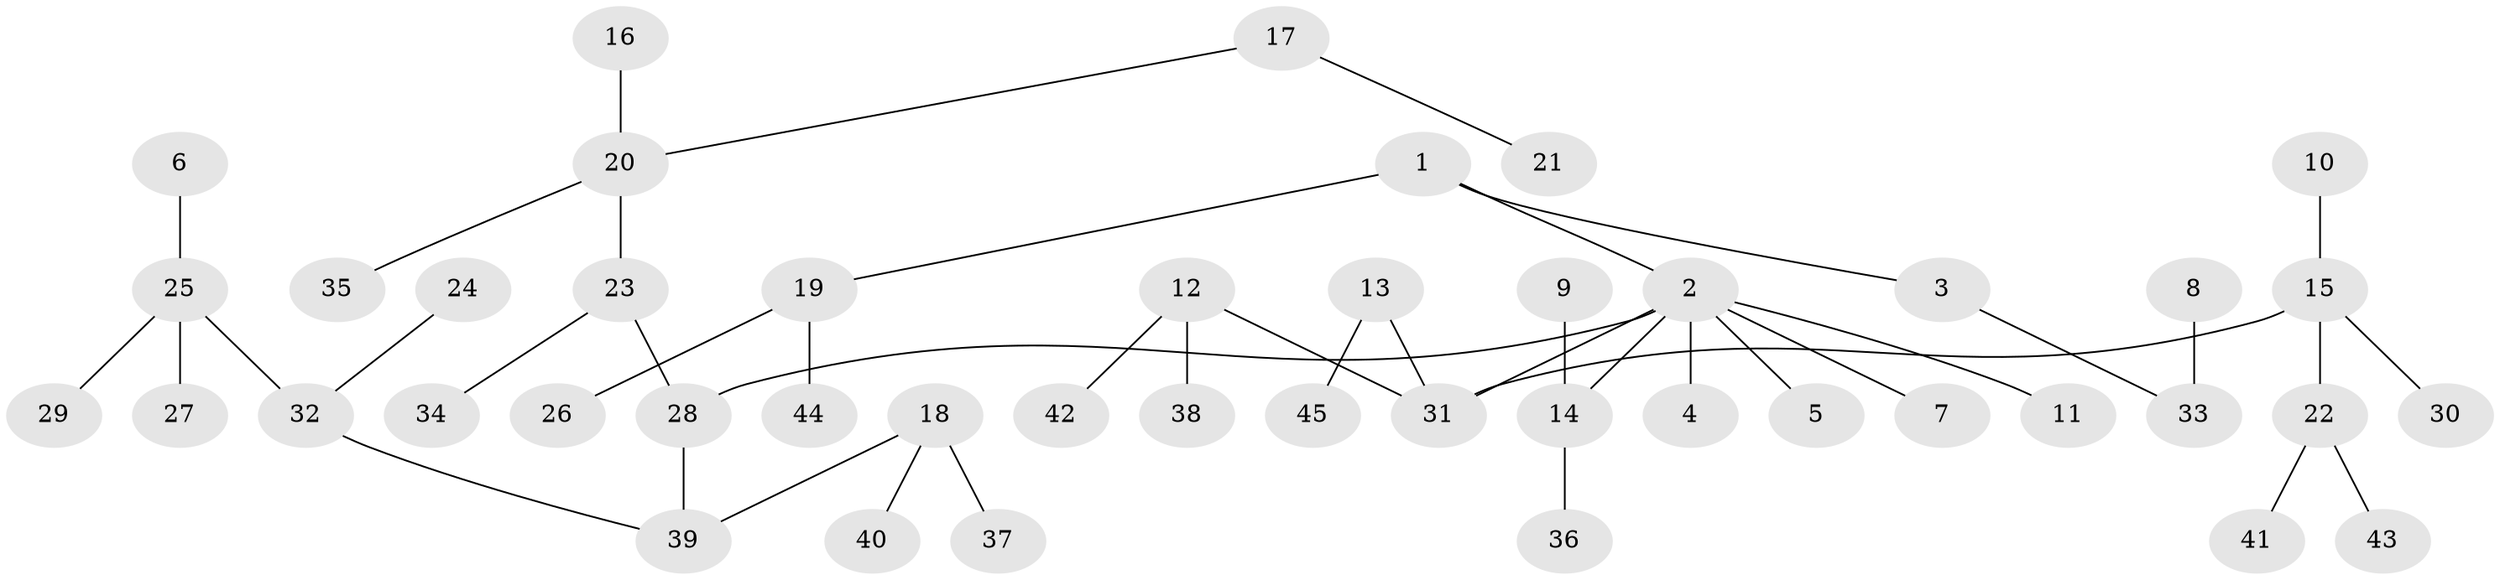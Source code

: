 // original degree distribution, {6: 0.011235955056179775, 3: 0.15730337078651685, 4: 0.0898876404494382, 2: 0.24719101123595505, 5: 0.02247191011235955, 1: 0.47191011235955055}
// Generated by graph-tools (version 1.1) at 2025/50/03/09/25 03:50:23]
// undirected, 45 vertices, 44 edges
graph export_dot {
graph [start="1"]
  node [color=gray90,style=filled];
  1;
  2;
  3;
  4;
  5;
  6;
  7;
  8;
  9;
  10;
  11;
  12;
  13;
  14;
  15;
  16;
  17;
  18;
  19;
  20;
  21;
  22;
  23;
  24;
  25;
  26;
  27;
  28;
  29;
  30;
  31;
  32;
  33;
  34;
  35;
  36;
  37;
  38;
  39;
  40;
  41;
  42;
  43;
  44;
  45;
  1 -- 2 [weight=1.0];
  1 -- 3 [weight=1.0];
  1 -- 19 [weight=1.0];
  2 -- 4 [weight=1.0];
  2 -- 5 [weight=1.0];
  2 -- 7 [weight=1.0];
  2 -- 11 [weight=1.0];
  2 -- 14 [weight=1.0];
  2 -- 28 [weight=1.0];
  2 -- 31 [weight=1.0];
  3 -- 33 [weight=1.0];
  6 -- 25 [weight=1.0];
  8 -- 33 [weight=1.0];
  9 -- 14 [weight=1.0];
  10 -- 15 [weight=1.0];
  12 -- 31 [weight=1.0];
  12 -- 38 [weight=1.0];
  12 -- 42 [weight=1.0];
  13 -- 31 [weight=1.0];
  13 -- 45 [weight=1.0];
  14 -- 36 [weight=1.0];
  15 -- 22 [weight=1.0];
  15 -- 30 [weight=1.0];
  15 -- 31 [weight=1.0];
  16 -- 20 [weight=1.0];
  17 -- 20 [weight=1.0];
  17 -- 21 [weight=1.0];
  18 -- 37 [weight=1.0];
  18 -- 39 [weight=1.0];
  18 -- 40 [weight=1.0];
  19 -- 26 [weight=1.0];
  19 -- 44 [weight=1.0];
  20 -- 23 [weight=1.0];
  20 -- 35 [weight=1.0];
  22 -- 41 [weight=1.0];
  22 -- 43 [weight=1.0];
  23 -- 28 [weight=1.0];
  23 -- 34 [weight=1.0];
  24 -- 32 [weight=1.0];
  25 -- 27 [weight=1.0];
  25 -- 29 [weight=1.0];
  25 -- 32 [weight=1.0];
  28 -- 39 [weight=1.0];
  32 -- 39 [weight=1.0];
}
